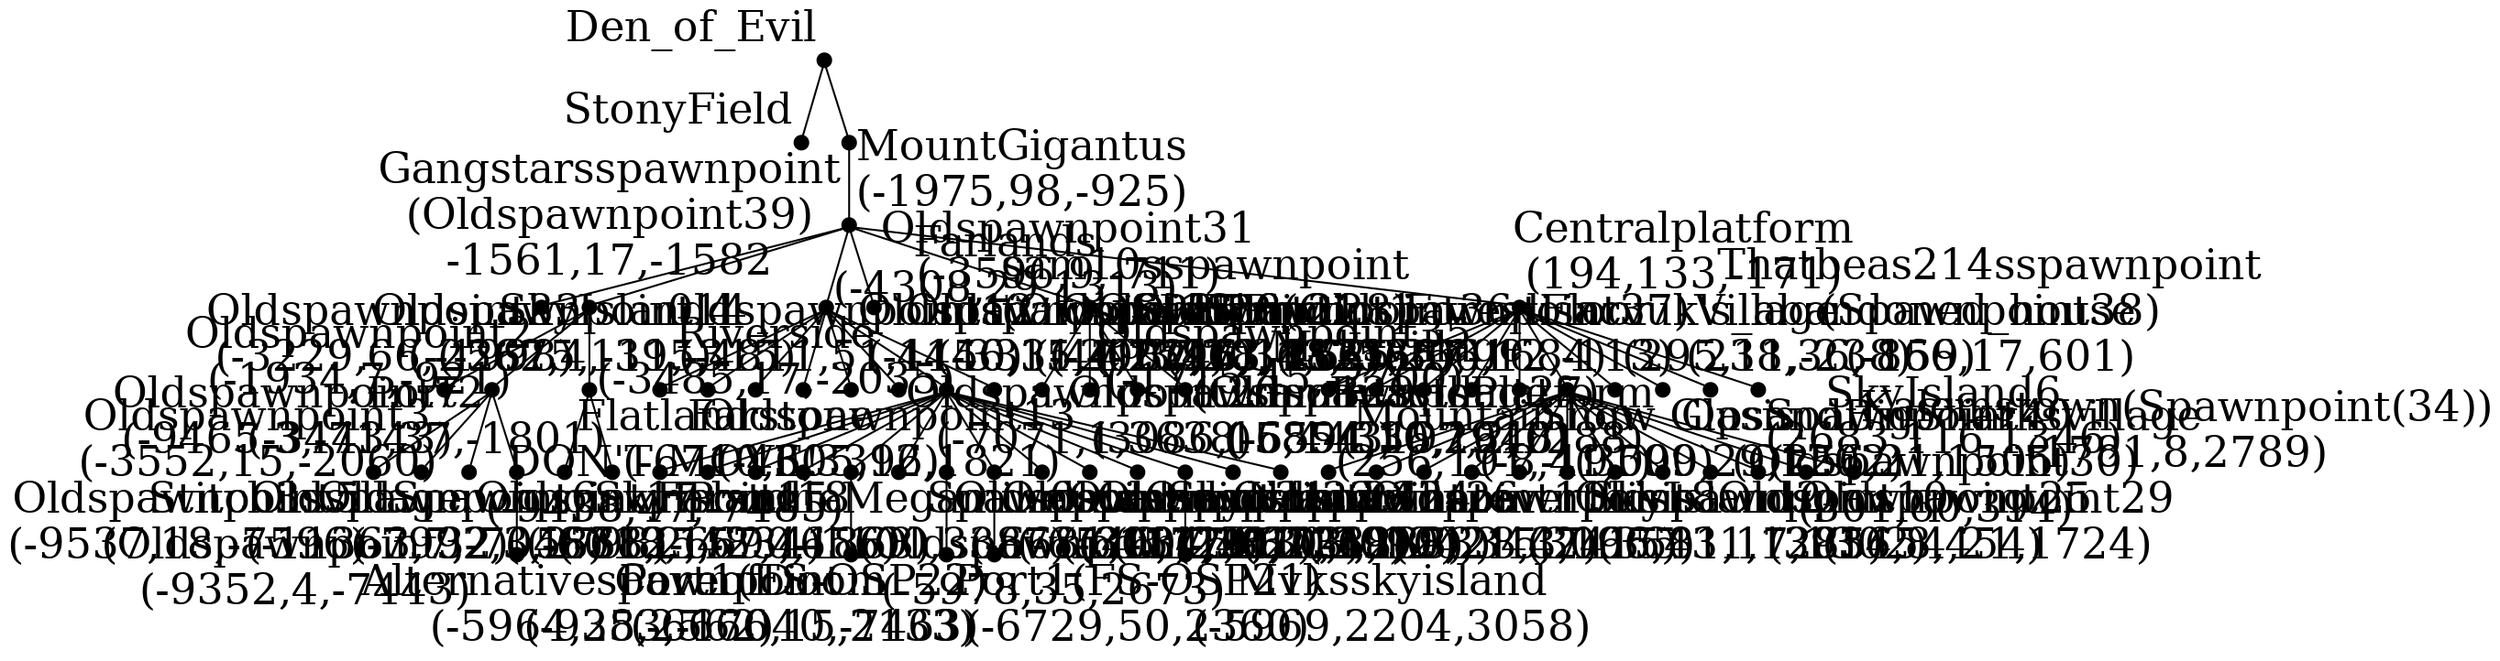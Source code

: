 //neato -n  -Tpng map.dot -o
graph map { 
graph [scale=0.25]
node [margin=0/*.5*/ shape=point width=0.1 fontcolor=black fontsize=22 /*fixedsize=true*/]
DOEVIL [xlabel="Den_of_Evil" pos="-2161,-1231"];
SFIELD [xlabel="StonyField" pos="-2002,-2565"];
GSTAR [xlabel="Gangstarsspawnpoint\n(Oldspawnpoint39)\n-1561,17,-1582" pos="-1561,-1582"];
//GSTAR
MG [xlabel="MountGigantus\n(-1975,98,-925)" pos="-1975,-925"];
//MG
OSP2 [xlabel="Oldspawnpoint2\n(-1934,7,-921)" pos="-1934,-921"];
RIVER [xlabel="Riverside\n(-3485,17,-2035)" pos="-3485,-2035"];
FARL [xlabel="Farlands\n(-4308,29,1313)" pos="-4308,1313"];
OSP31 [xlabel="Oldspawnpoint31\n(-3596,9,-711)" pos="-3596,-711"];
OSP35 [xlabel="Oldspawnpoint35\n(-1715,45,-2700)" pos="-1715,-2700"];
CP [xlabel="Centralplatform\n(194,133,-171)" pos="194,-171"];
  //CP
MT [xlabel="MountainTop\n(256,191,-191)" pos="256,-191"];
FF [xlabel="ForestFloor\n(256,12,-113)" pos="256,-113"];
OSP1 [xlabel="OldSpawnpoint1\n(187,78,-162)" pos="187,-162"];
SNOW [xlabel="Snow\n(-8,41,599)" pos="-8,599"];
LAHOUSE [xlabel="lisacvuk's_abandoned_house\n(238,36,-159)" pos="238,-159"];
OASIS [xlabel="Oasis\n(3000,29,1202)" pos="3000,1202"];
VILL [xlabel="Village\n(295,11,-238)" pos="295,-238"];
GBSVILL [xlabel="GlpsandBigSharksvillage\n(Oldspawnpoint30)\n(301,60,394)" pos="301,394"];
TB214 [xlabel="Thatbeas214sspawnpoint\n(Spawnpoint38)\n(-866,17,601)" pos="-866,601"];
SP40 [xlabel="Spawnpoint40\n(256,21,1505)" pos="256,1505"];
    //OASIS
OSP4 [xlabel="Oldspawnpoint4\n(3084,30,1268)" pos="3084,1268"];
OSP8 [xlabel="Oldspawnpoint8\n(2428,3,1655)" pos="2428,1655"];
OSP9 [xlabel="Oldspawnpoint9\n(3086,16,443)" pos="3086,443"];
SKYI [xlabel="SkyIsland\n(3007,2130,1388)" pos="3007,1388"];
SKYI2 [xlabel="SkyIsland2\n(3096,431,1285)" pos="3096,1285"];
OSP10 [xlabel="Oldspawnpoint10\n(3681,17,1302)" pos="3681,1302"];
OSP11 [xlabel="Oldspawnpoint11\n(3133,100,3447)" pos="3133,3447"];
BP [xlabel="BeastsPlatform\n(3197,2,1288)" pos="3197,1288"];
OSP25 [xlabel="Oldspawnpoint25\n(3916,8,454)" pos="3916,454"];
SKYI6 [xlabel="SkyIsland6\n(2683,116,1346)" pos="2683,1346"];
OSP29 [xlabel="Oldspawnpoint29\n(3454,21,1724)" pos="3454,1724"];
KTOWN [xlabel="Kalemstown(Spawnpoint(34))\n(1781,8,2789)" pos="1781,2789"];
  //RIVER
OSP3 [xlabel="Oldspawnpoint3\n(-3552,15,-2060)" pos="-3552,-2060"];
FLATL [xlabel="Flatland\nDON'T MOVE!\n(-9438,47,-7485)" pos="-9438,-7485"];
OSP33 [xlabel="Oldspawnpoint33\n(-3229,66,-1998)" pos="-3229,-1998"];
    //FLATL
OSP5 [xlabel="Oldspawnpoint5\n(-9537,18,-7596)" pos="-9537,-7596"];
OSP6 [xlabel="Oldspawnpoint6\n(-11363,7,-7046)" pos="-11363,-7046"];
OSP7 [xlabel="Oldspawnpoint7\n(-9465,3,-7143)" pos="-9465,-7143"];
STICHVILL [xlabel="Stitch3svillage\n(Oldspawnpoint32)\n(-9352,4,-7443)" pos="-9352,-7443"];
        //STICHVILL
COD [xlabel="CaveofDoom\n(-9353,-17040,-7463)" pos="-9353,-7463"];
    //OSP33
PORT1 [xlabel="Port1\n(-3125,-23,-1868)" pos="-3125,-1868"];
PORT2 [xlabel="Port2\n(-3443,37,-1801)" pos="-3443,-1801"];
  //FARL
OSP12 [xlabel="0ldspawnpoint12\n(-4811,51,1150)" pos="-4811,1150"];
OSP13 [xlabel="Oldspawnpoint13\n(-4305,12,1821)" pos="-4305,1821"];
OSP14 [xlabel="Oldspawnpoint14\n(-2562,4,-395)" pos="-2562,-395"];
SKYI4 [xlabel="SkyIsland4\n(-2675,111,-315)" pos="-2675,-315"];
OSP15 [xlabel="Oldspawnpoint15\n(-4446,15,-1279)" pos="-4446,-1279"];
OSP16 [xlabel="Oldspawnpoint16\n(-3331,4,1526)" pos="-3331,1526"];
FARS  [xlabel="Farstone\n(-6710,6,3396)" pos="-6710,3396"];
SAM10 [xlabel="sam10sspawnpoint\n(Oldspawnpoint28)\n(-4793,46,1412)" pos="-4793,1412"];
    //FARS
FARSM [xlabel="FarstoneMegamine\n(-6690,-1100,3387)" pos="-6690,3387"];
OSP17 [xlabel="OldSpawnpoint17\n(-7992,3,2798)" pos="-7992,2798"];
OSP18 [xlabel="Oldspawnpoint18\n(-5868,2,4834)" pos="-5868,4834"];
SKYI5 [xlabel="SkyIsland5\n(-6018,157,4656)" pos="-6018,4656"];
OSP19 [xlabel="Spawnpoint\n(Oldspawnpoint19\n(-5978,35,2673)" pos="-5978,2673"];
OSP20 [xlabel="Oldspawnpoint20\n(-7071,1,3638)" pos="-7071,3638"];
OSP21 [xlabel="Oldspawnpoint21\n(-6681,13,2451)" pos="-6681,2451"];
OSP22 [xlabel="Oldspawnpoint22\n(-6546,12,2203)" pos="-6546,2203"];
OSP23 [xlabel="0ldspawnpoint23\n(-6111,10,2119)" pos="-6111,2119"];
OSP24 [xlabel="Oldspawnpoint24\n(-5774,10,2090)" pos="-5774,2090"];
OSP26 [xlabel="Oldspawnpoint26\n(-5667,8,2373)" pos="-5667,2373"];
MVKVILL [xlabel="Mvksvillage\n(Oldspawnpoint27)\n(-5854,10,2910)" pos="-5854,2910"];
SAM12 [xlabel="sam12svillage\n(-6594,36,1648)" pos="-6594,1648"];
IISU [xlabel="iisuswhateverthisis\n(-4919,215,2415)" pos="-4919,2415"];
      //OSP19
ASP [xlabel="Alternativespawnpoint\n(-5964,28,2562)" pos="-5964,2562"];
      //OSP21
FSPORT1 [xlabel="Port1(FS-OSP21)\n(-6729,50,2360)" pos="-6729,2360"];
      //OSP22
OSP22PORT1 [xlabel="Port1(FS-OSP22)\n(-6666,15,2133)" pos="-6666,2133"];
MVKS [xlabel="Mvksskyisland\n(-5969,2204,3058)" pos="-5969,3058"];
  //OSP35
P1OSP35 [xlabel="OSP35Port1\n(-2002,20,-2565)" pos="-2002,-2565"];
P2OSP35 [xlabel="Port2\n(-1747,34,-2565)" pos="1747,-2565"];
OSP36 [xlabel="OldSpawnpoint36\n(163,13,-3367)" pos="163,-3367"];
BB8OSP37 [xlabel="BB8(Oldspawnpoint37)\n(-821,30,-1684)" pos="-821,-1684"];


DOEVIL -- GSTAR
DOEVIL -- SFIELD

GSTAR -- MG
//MG -- GSTAR
MG -- CP
MG -- OSP2
MG -- RIVER
MG -- FARL
MG -- OSP31
MG -- OSP35
//CP -- MG
CP -- MT
CP -- FF
CP -- OSP1
CP -- SNOW
CP -- LAHOUSE
CP -- OASIS
CP -- VILL
CP -- GBSVILL
CP -- TB214
CP -- SP40
//OASIS -- CP
OASIS -- OSP4
OASIS -- OSP8
OASIS -- OSP9
OASIS -- SKYI
OASIS -- SKYI2
OASIS -- OSP10
OASIS -- OSP11
OASIS -- BP
OASIS -- OSP25
OASIS -- SKYI6
OASIS -- OSP29
OASIS -- KTOWN
//RIVER -- MG
RIVER -- OSP3
RIVER -- FLATL
RIVER -- OSP33
//FLATL -- RIVER
FLATL -- OSP5
FLATL -- OSP6
FLATL -- OSP7
FLATL -- STICHVILL
//FLATL -- STICHVILL
STICHVILL--COD
//OSP33 -- RIVER
OSP33 -- PORT1
OSP33 -- PORT2
//FARL --MG 
FARL -- OSP12
FARL -- OSP13
FARL -- OSP14
FARL -- SKYI4
FARL -- OSP15
FARL -- OSP16
FARL -- FARS
FARL -- SAM10

FARS -- FARSM
FARS -- OSP17
FARS -- OSP18
FARS -- SKYI5
FARS -- OSP19
FARS -- OSP20
FARS -- OSP21
FARS -- OSP22
FARS -- OSP23
FARS -- OSP24
FARS -- OSP26
FARS -- MVKVILL
FARS -- SAM12
FARS -- IISU
//OSP19 -- FARS
OSP19 -- ASP
OSP21 -- FSPORT1
OSP22 -- OSP22PORT1
MVKVILL -- MVKS

//OSP35 -- MG
OSP35 -- P1OSP35
OSP35 -- P2OSP35
OSP35 -- OSP36
OSP35 -- BB8OSP37
}
